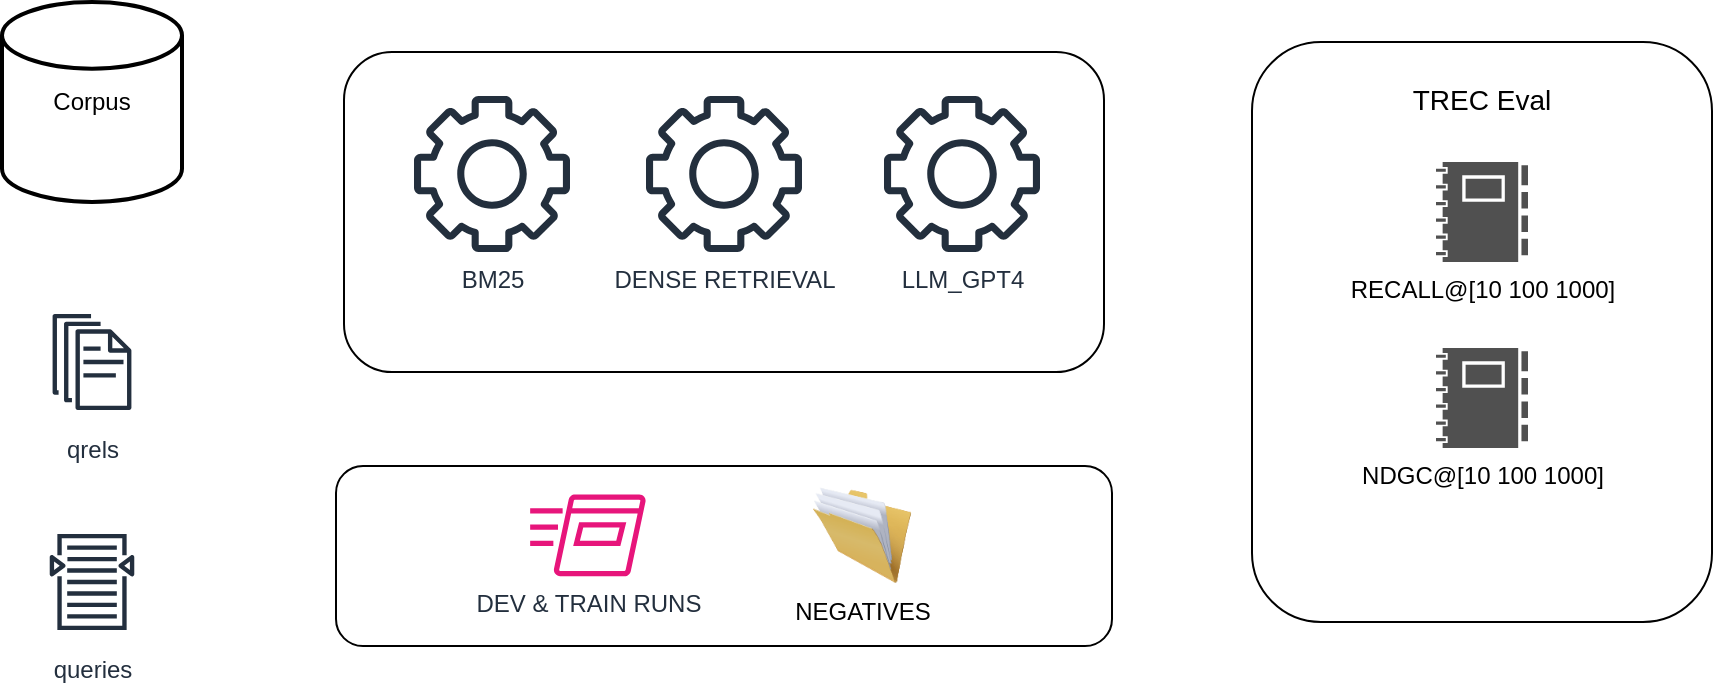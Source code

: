 <mxfile version="24.2.1" type="github">
  <diagram name="Page-1" id="DP_hX9ZNUNGpx8QDvyG6">
    <mxGraphModel dx="1050" dy="564" grid="1" gridSize="10" guides="1" tooltips="1" connect="1" arrows="1" fold="1" page="1" pageScale="1" pageWidth="850" pageHeight="1100" math="0" shadow="0">
      <root>
        <mxCell id="0" />
        <mxCell id="1" parent="0" />
        <mxCell id="SlIUQuKyh698OSaFGU5G-1" value="Corpus" style="strokeWidth=2;html=1;shape=mxgraph.flowchart.database;whiteSpace=wrap;" vertex="1" parent="1">
          <mxGeometry x="215" y="130" width="90" height="100" as="geometry" />
        </mxCell>
        <mxCell id="SlIUQuKyh698OSaFGU5G-3" value="queries" style="sketch=0;outlineConnect=0;fontColor=#232F3E;gradientColor=none;strokeColor=#232F3E;fillColor=#ffffff;dashed=0;verticalLabelPosition=bottom;verticalAlign=top;align=center;html=1;fontSize=12;fontStyle=0;aspect=fixed;shape=mxgraph.aws4.resourceIcon;resIcon=mxgraph.aws4.search_documents;" vertex="1" parent="1">
          <mxGeometry x="230" y="390" width="60" height="60" as="geometry" />
        </mxCell>
        <mxCell id="SlIUQuKyh698OSaFGU5G-4" value="qrels" style="sketch=0;outlineConnect=0;fontColor=#232F3E;gradientColor=none;strokeColor=#232F3E;fillColor=#ffffff;dashed=0;verticalLabelPosition=bottom;verticalAlign=top;align=center;html=1;fontSize=12;fontStyle=0;aspect=fixed;shape=mxgraph.aws4.resourceIcon;resIcon=mxgraph.aws4.documents;" vertex="1" parent="1">
          <mxGeometry x="230" y="280" width="60" height="60" as="geometry" />
        </mxCell>
        <mxCell id="SlIUQuKyh698OSaFGU5G-5" value="" style="rounded=1;whiteSpace=wrap;html=1;" vertex="1" parent="1">
          <mxGeometry x="386" y="155" width="380" height="160" as="geometry" />
        </mxCell>
        <mxCell id="SlIUQuKyh698OSaFGU5G-7" value="BM25" style="sketch=0;outlineConnect=0;fontColor=#232F3E;gradientColor=none;fillColor=#232F3D;strokeColor=none;dashed=0;verticalLabelPosition=bottom;verticalAlign=top;align=center;html=1;fontSize=12;fontStyle=0;aspect=fixed;pointerEvents=1;shape=mxgraph.aws4.gear;" vertex="1" parent="1">
          <mxGeometry x="421" y="177" width="78" height="78" as="geometry" />
        </mxCell>
        <mxCell id="SlIUQuKyh698OSaFGU5G-8" value="DENSE RETRIEVAL" style="sketch=0;outlineConnect=0;fontColor=#232F3E;gradientColor=none;fillColor=#232F3D;strokeColor=none;dashed=0;verticalLabelPosition=bottom;verticalAlign=top;align=center;html=1;fontSize=12;fontStyle=0;aspect=fixed;pointerEvents=1;shape=mxgraph.aws4.gear;" vertex="1" parent="1">
          <mxGeometry x="537" y="177" width="78" height="78" as="geometry" />
        </mxCell>
        <mxCell id="SlIUQuKyh698OSaFGU5G-9" value="LLM_GPT4" style="sketch=0;outlineConnect=0;fontColor=#232F3E;gradientColor=none;fillColor=#232F3D;strokeColor=none;dashed=0;verticalLabelPosition=bottom;verticalAlign=top;align=center;html=1;fontSize=12;fontStyle=0;aspect=fixed;pointerEvents=1;shape=mxgraph.aws4.gear;" vertex="1" parent="1">
          <mxGeometry x="656" y="177" width="78" height="78" as="geometry" />
        </mxCell>
        <mxCell id="SlIUQuKyh698OSaFGU5G-10" value="" style="rounded=1;whiteSpace=wrap;html=1;" vertex="1" parent="1">
          <mxGeometry x="382" y="362" width="388" height="90" as="geometry" />
        </mxCell>
        <mxCell id="SlIUQuKyh698OSaFGU5G-11" value="DEV &amp;amp; TRAIN RUNS" style="sketch=0;outlineConnect=0;fontColor=#232F3E;gradientColor=none;fillColor=#E7157B;strokeColor=none;dashed=0;verticalLabelPosition=bottom;verticalAlign=top;align=center;html=1;fontSize=12;fontStyle=0;aspect=fixed;pointerEvents=1;shape=mxgraph.aws4.run_command;" vertex="1" parent="1">
          <mxGeometry x="479" y="376.2" width="58" height="40.9" as="geometry" />
        </mxCell>
        <mxCell id="SlIUQuKyh698OSaFGU5G-12" value="NEGATIVES" style="image;html=1;image=img/lib/clip_art/general/Full_Folder_128x128.png" vertex="1" parent="1">
          <mxGeometry x="620" y="372.65" width="50" height="48" as="geometry" />
        </mxCell>
        <mxCell id="SlIUQuKyh698OSaFGU5G-13" value="&lt;font style=&quot;font-size: 14px;&quot;&gt;TREC Eval&lt;/font&gt;&lt;div&gt;&lt;font style=&quot;font-size: 14px;&quot;&gt;&lt;br&gt;&lt;/font&gt;&lt;/div&gt;&lt;div&gt;&lt;font style=&quot;font-size: 14px;&quot;&gt;&lt;br&gt;&lt;/font&gt;&lt;/div&gt;&lt;div&gt;&lt;font style=&quot;font-size: 14px;&quot;&gt;&lt;br&gt;&lt;/font&gt;&lt;/div&gt;&lt;div&gt;&lt;font style=&quot;font-size: 14px;&quot;&gt;&lt;br&gt;&lt;/font&gt;&lt;/div&gt;&lt;div&gt;&lt;font style=&quot;font-size: 14px;&quot;&gt;&lt;br&gt;&lt;/font&gt;&lt;/div&gt;&lt;div&gt;&lt;font style=&quot;font-size: 14px;&quot;&gt;&lt;br&gt;&lt;/font&gt;&lt;/div&gt;&lt;div&gt;&lt;font style=&quot;font-size: 14px;&quot;&gt;&lt;br&gt;&lt;/font&gt;&lt;/div&gt;&lt;div&gt;&lt;font style=&quot;font-size: 14px;&quot;&gt;&lt;br&gt;&lt;/font&gt;&lt;/div&gt;&lt;div&gt;&lt;font style=&quot;font-size: 14px;&quot;&gt;&lt;br&gt;&lt;/font&gt;&lt;/div&gt;&lt;div&gt;&lt;font style=&quot;font-size: 14px;&quot;&gt;&lt;br&gt;&lt;/font&gt;&lt;/div&gt;&lt;div&gt;&lt;font style=&quot;font-size: 14px;&quot;&gt;&lt;br&gt;&lt;/font&gt;&lt;/div&gt;&lt;div&gt;&lt;font style=&quot;font-size: 14px;&quot;&gt;&lt;br&gt;&lt;/font&gt;&lt;/div&gt;&lt;div&gt;&lt;font style=&quot;font-size: 14px;&quot;&gt;&lt;br&gt;&lt;/font&gt;&lt;/div&gt;&lt;div&gt;&lt;br&gt;&lt;/div&gt;" style="rounded=1;whiteSpace=wrap;html=1;" vertex="1" parent="1">
          <mxGeometry x="840" y="150" width="230" height="290" as="geometry" />
        </mxCell>
        <mxCell id="SlIUQuKyh698OSaFGU5G-16" value="RECALL@[10 100 1000&lt;span style=&quot;background-color: initial;&quot;&gt;]&lt;/span&gt;" style="sketch=0;pointerEvents=1;shadow=0;dashed=0;html=1;strokeColor=none;labelPosition=center;verticalLabelPosition=bottom;verticalAlign=top;align=center;fillColor=#505050;shape=mxgraph.mscae.intune.reports" vertex="1" parent="1">
          <mxGeometry x="932" y="210" width="46" height="50" as="geometry" />
        </mxCell>
        <mxCell id="SlIUQuKyh698OSaFGU5G-17" value="NDGC@[10 100 1000]" style="sketch=0;pointerEvents=1;shadow=0;dashed=0;html=1;strokeColor=none;labelPosition=center;verticalLabelPosition=bottom;verticalAlign=top;align=center;fillColor=#505050;shape=mxgraph.mscae.intune.reports" vertex="1" parent="1">
          <mxGeometry x="932" y="303" width="46" height="50" as="geometry" />
        </mxCell>
      </root>
    </mxGraphModel>
  </diagram>
</mxfile>
